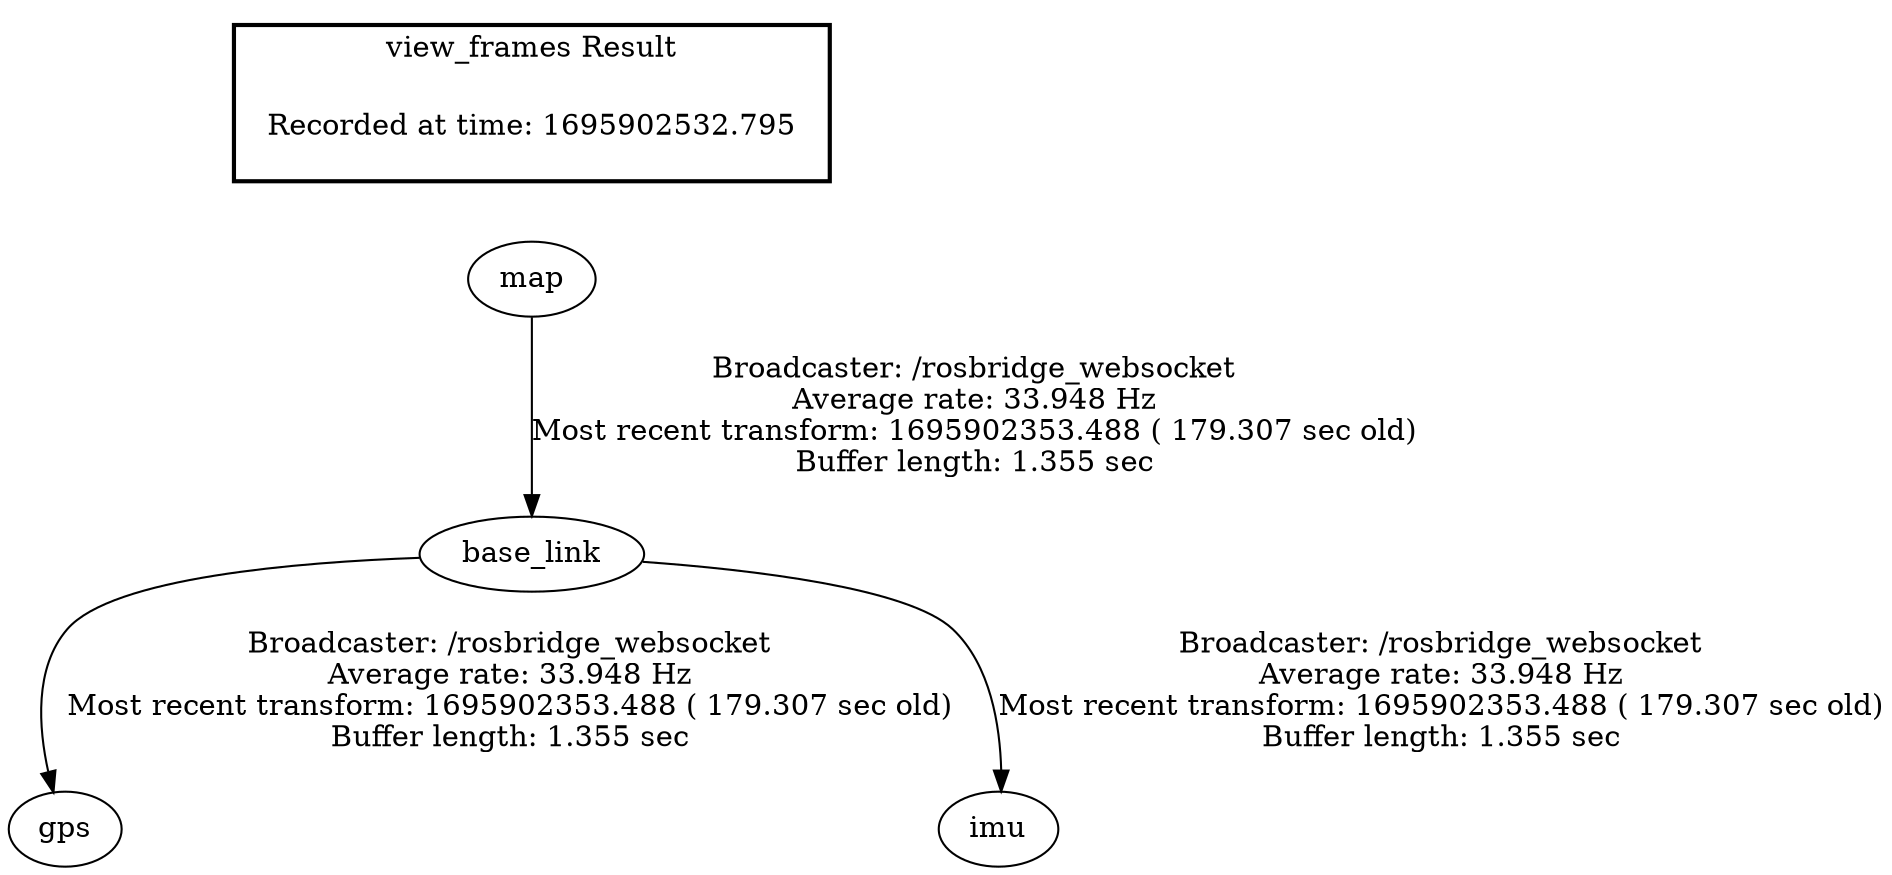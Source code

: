digraph G {
"map" -> "base_link"[label="Broadcaster: /rosbridge_websocket\nAverage rate: 33.948 Hz\nMost recent transform: 1695902353.488 ( 179.307 sec old)\nBuffer length: 1.355 sec\n"];
"base_link" -> "gps"[label="Broadcaster: /rosbridge_websocket\nAverage rate: 33.948 Hz\nMost recent transform: 1695902353.488 ( 179.307 sec old)\nBuffer length: 1.355 sec\n"];
"base_link" -> "imu"[label="Broadcaster: /rosbridge_websocket\nAverage rate: 33.948 Hz\nMost recent transform: 1695902353.488 ( 179.307 sec old)\nBuffer length: 1.355 sec\n"];
edge [style=invis];
 subgraph cluster_legend { style=bold; color=black; label ="view_frames Result";
"Recorded at time: 1695902532.795"[ shape=plaintext ] ;
 }->"map";
}